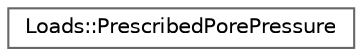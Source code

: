 digraph "Graphical Class Hierarchy"
{
 // LATEX_PDF_SIZE
  bgcolor="transparent";
  edge [fontname=Helvetica,fontsize=10,labelfontname=Helvetica,labelfontsize=10];
  node [fontname=Helvetica,fontsize=10,shape=box,height=0.2,width=0.4];
  rankdir="LR";
  Node0 [id="Node000000",label="Loads::PrescribedPorePressure",height=0.2,width=0.4,color="grey40", fillcolor="white", style="filled",URL="$structLoads_1_1PrescribedPorePressure.html",tooltip="Structure to represent a particle with a pressure. Pressure is applied to particles with the specifie..."];
}

